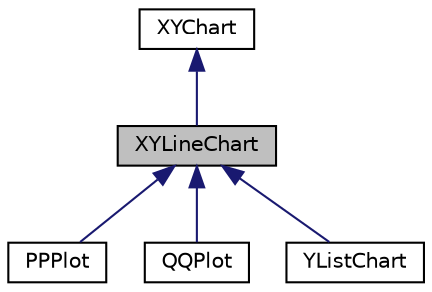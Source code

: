 digraph "XYLineChart"
{
 // INTERACTIVE_SVG=YES
  bgcolor="transparent";
  edge [fontname="Helvetica",fontsize="10",labelfontname="Helvetica",labelfontsize="10"];
  node [fontname="Helvetica",fontsize="10",shape=record];
  Node0 [label="XYLineChart",height=0.2,width=0.4,color="black", fillcolor="grey75", style="filled", fontcolor="black"];
  Node1 -> Node0 [dir="back",color="midnightblue",fontsize="10",style="solid",fontname="Helvetica"];
  Node1 [label="XYChart",height=0.2,width=0.4,color="black",URL="$d9/d14/classumontreal_1_1ssj_1_1charts_1_1XYChart.html",tooltip="This class provides tools to create charts from data in a simple way. "];
  Node0 -> Node2 [dir="back",color="midnightblue",fontsize="10",style="solid",fontname="Helvetica"];
  Node2 [label="PPPlot",height=0.2,width=0.4,color="black",URL="$d8/d65/classumontreal_1_1ssj_1_1charts_1_1PPPlot.html",tooltip="This class implements PP-plot (or probability-probability plot) objects that compare two probability ..."];
  Node0 -> Node3 [dir="back",color="midnightblue",fontsize="10",style="solid",fontname="Helvetica"];
  Node3 [label="QQPlot",height=0.2,width=0.4,color="black",URL="$d5/d00/classumontreal_1_1ssj_1_1charts_1_1QQPlot.html",tooltip="This class implements QQ-plot (or quantile-quantile plot) objects that compare two probability distri..."];
  Node0 -> Node4 [dir="back",color="midnightblue",fontsize="10",style="solid",fontname="Helvetica"];
  Node4 [label="YListChart",height=0.2,width=0.4,color="black",URL="$db/d18/classumontreal_1_1ssj_1_1charts_1_1YListChart.html",tooltip="This class extends the class umontreal.ssj.charts.XYLineChart. "];
}
